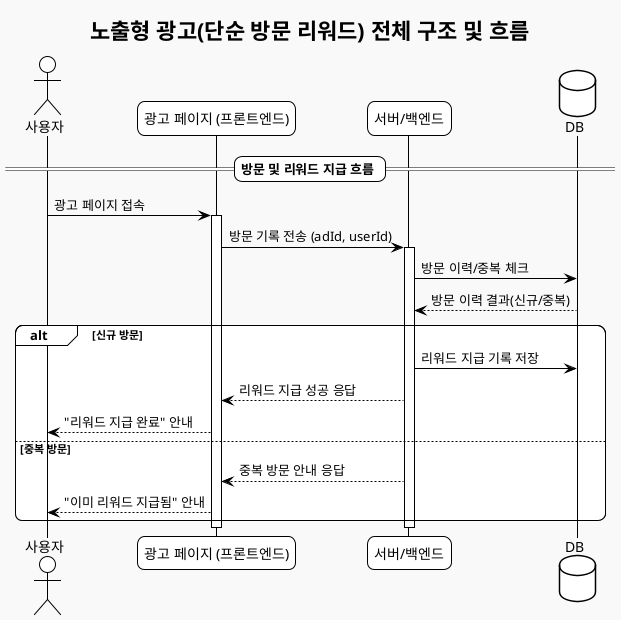 @startuml
!theme plain
skinparam componentStyle uml2
skinparam shadowing false
skinparam roundcorner 15
skinparam monochrome true
skinparam backgroundColor #F9F9F9
skinparam ArrowColor Black
skinparam ArrowFontColor Black
skinparam defaultFontName "Nanum Gothic"

title 노출형 광고(단순 방문 리워드) 전체 구조 및 흐름

actor User as "사용자"
participant "광고 페이지 (프론트엔드)" as AdPage
participant "서버/백엔드" as Server
database "DB" as DB

== 방문 및 리워드 지급 흐름 ==

User -> AdPage : 광고 페이지 접속
activate AdPage
AdPage -> Server : 방문 기록 전송 (adId, userId)
activate Server
Server -> DB : 방문 이력/중복 체크
DB --> Server : 방문 이력 결과(신규/중복)
alt 신규 방문
    Server -> DB : 리워드 지급 기록 저장
    Server --> AdPage : 리워드 지급 성공 응답
    AdPage --> User : "리워드 지급 완료" 안내
else 중복 방문
    Server --> AdPage : 중복 방문 안내 응답
    AdPage --> User : "이미 리워드 지급됨" 안내
end
deactivate Server
deactivate AdPage

@enduml
